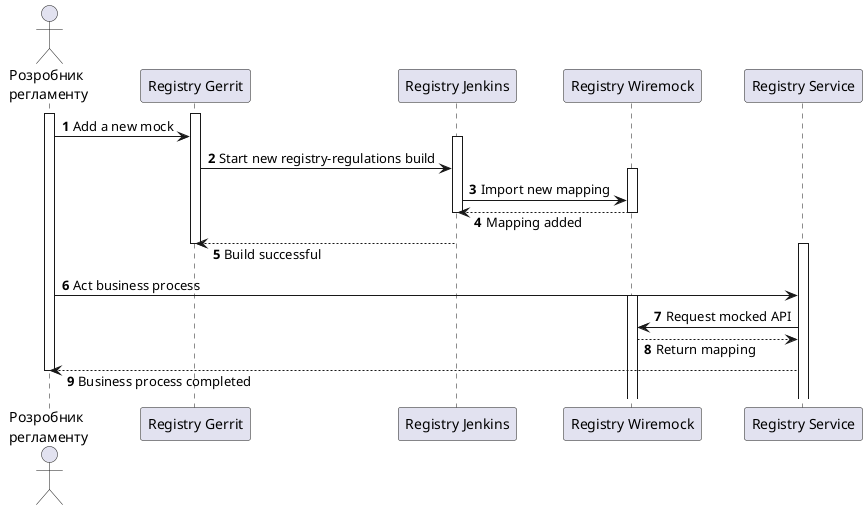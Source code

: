 @startuml

autonumber
skinparam responseMessageBelowArrow true

actor "Розробник\n регламенту" as Client

participant "Registry Gerrit" as Gerrit
participant "Registry Jenkins" as Jenkins
participant "Registry Wiremock" as Wiremock
participant "Registry Service" as Service



activate Client

activate Gerrit
Client -> Gerrit: Add a new mock
activate Jenkins
Gerrit -> Jenkins: Start new registry-regulations build
activate Wiremock
Jenkins -> Wiremock: Import new mapping
Jenkins <-- Wiremock: Mapping added
deactivate Wiremock
deactivate Jenkins
Gerrit <-- Jenkins: Build successful
deactivate Gerrit
activate Service
Client -> Service: Act business process
activate Wiremock
Service -> Wiremock: Request mocked API
Service <-- Wiremock: Return mapping
Client <-- Service: Business process completed

deactivate Client

@enduml